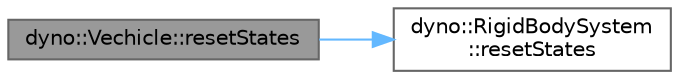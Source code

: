 digraph "dyno::Vechicle::resetStates"
{
 // LATEX_PDF_SIZE
  bgcolor="transparent";
  edge [fontname=Helvetica,fontsize=10,labelfontname=Helvetica,labelfontsize=10];
  node [fontname=Helvetica,fontsize=10,shape=box,height=0.2,width=0.4];
  rankdir="LR";
  Node1 [id="Node000001",label="dyno::Vechicle::resetStates",height=0.2,width=0.4,color="gray40", fillcolor="grey60", style="filled", fontcolor="black",tooltip=" "];
  Node1 -> Node2 [id="edge1_Node000001_Node000002",color="steelblue1",style="solid",tooltip=" "];
  Node2 [id="Node000002",label="dyno::RigidBodySystem\l::resetStates",height=0.2,width=0.4,color="grey40", fillcolor="white", style="filled",URL="$classdyno_1_1_rigid_body_system.html#a1d2c8f65ffe487d5f38b1fe8d36f0b6b",tooltip=" "];
}
